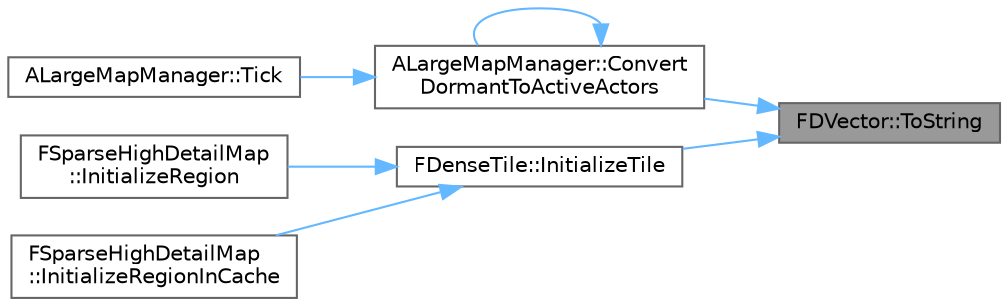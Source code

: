 digraph "FDVector::ToString"
{
 // INTERACTIVE_SVG=YES
 // LATEX_PDF_SIZE
  bgcolor="transparent";
  edge [fontname=Helvetica,fontsize=10,labelfontname=Helvetica,labelfontsize=10];
  node [fontname=Helvetica,fontsize=10,shape=box,height=0.2,width=0.4];
  rankdir="RL";
  Node1 [id="Node000001",label="FDVector::ToString",height=0.2,width=0.4,color="gray40", fillcolor="grey60", style="filled", fontcolor="black",tooltip=" "];
  Node1 -> Node2 [id="edge1_Node000001_Node000002",dir="back",color="steelblue1",style="solid",tooltip=" "];
  Node2 [id="Node000002",label="ALargeMapManager::Convert\lDormantToActiveActors",height=0.2,width=0.4,color="grey40", fillcolor="white", style="filled",URL="$d9/d4b/classALargeMapManager.html#a062965aae5dfdacf19dd1e99649297ef",tooltip=" "];
  Node2 -> Node2 [id="edge2_Node000002_Node000002",dir="back",color="steelblue1",style="solid",tooltip=" "];
  Node2 -> Node3 [id="edge3_Node000002_Node000003",dir="back",color="steelblue1",style="solid",tooltip=" "];
  Node3 [id="Node000003",label="ALargeMapManager::Tick",height=0.2,width=0.4,color="grey40", fillcolor="white", style="filled",URL="$d9/d4b/classALargeMapManager.html#aa8b88f7b5c296ff148be41becbd67201",tooltip=" "];
  Node1 -> Node4 [id="edge4_Node000001_Node000004",dir="back",color="steelblue1",style="solid",tooltip=" "];
  Node4 [id="Node000004",label="FDenseTile::InitializeTile",height=0.2,width=0.4,color="grey40", fillcolor="white", style="filled",URL="$d3/de5/structFDenseTile.html#ab6b0e572c1d1baad07394d553b96b03b",tooltip=" "];
  Node4 -> Node5 [id="edge5_Node000004_Node000005",dir="back",color="steelblue1",style="solid",tooltip=" "];
  Node5 [id="Node000005",label="FSparseHighDetailMap\l::InitializeRegion",height=0.2,width=0.4,color="grey40", fillcolor="white", style="filled",URL="$d1/d85/classFSparseHighDetailMap.html#a37aed2e1e0b34af20c824e5d35f3c05d",tooltip=" "];
  Node4 -> Node6 [id="edge6_Node000004_Node000006",dir="back",color="steelblue1",style="solid",tooltip=" "];
  Node6 [id="Node000006",label="FSparseHighDetailMap\l::InitializeRegionInCache",height=0.2,width=0.4,color="grey40", fillcolor="white", style="filled",URL="$d1/d85/classFSparseHighDetailMap.html#a3d5492cf56ebf32aac1c304c36384784",tooltip=" "];
}

